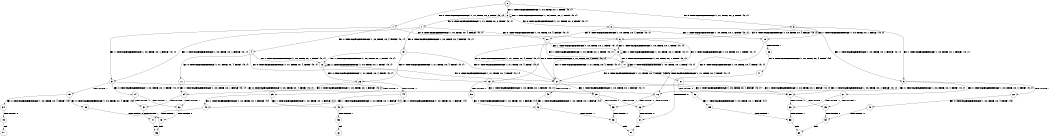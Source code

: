 digraph BCG {
size = "7, 10.5";
center = TRUE;
node [shape = circle];
0 [peripheries = 2];
0 -> 1 [label = "EX !0 !ATOMIC_EXCH_BRANCH (1, +1, TRUE, +0, 2, TRUE) !{0, 1}"];
0 -> 2 [label = "EX !1 !ATOMIC_EXCH_BRANCH (1, +0, TRUE, +0, 1, TRUE) !{0, 1}"];
0 -> 3 [label = "EX !0 !ATOMIC_EXCH_BRANCH (1, +1, TRUE, +0, 2, TRUE) !{0, 1}"];
1 -> 4 [label = "EX !0 !ATOMIC_EXCH_BRANCH (1, +0, TRUE, +0, 4, FALSE) !{0, 1}"];
1 -> 5 [label = "EX !1 !ATOMIC_EXCH_BRANCH (1, +0, TRUE, +0, 1, FALSE) !{0, 1}"];
1 -> 6 [label = "EX !0 !ATOMIC_EXCH_BRANCH (1, +0, TRUE, +0, 4, FALSE) !{0, 1}"];
2 -> 2 [label = "EX !1 !ATOMIC_EXCH_BRANCH (1, +0, TRUE, +0, 1, TRUE) !{0, 1}"];
2 -> 7 [label = "EX !0 !ATOMIC_EXCH_BRANCH (1, +1, TRUE, +0, 2, TRUE) !{0, 1}"];
2 -> 8 [label = "EX !0 !ATOMIC_EXCH_BRANCH (1, +1, TRUE, +0, 2, TRUE) !{0, 1}"];
3 -> 9 [label = "EX !1 !ATOMIC_EXCH_BRANCH (1, +0, TRUE, +0, 1, FALSE) !{0, 1}"];
3 -> 6 [label = "EX !0 !ATOMIC_EXCH_BRANCH (1, +0, TRUE, +0, 4, FALSE) !{0, 1}"];
3 -> 10 [label = "EX !1 !ATOMIC_EXCH_BRANCH (1, +0, TRUE, +0, 1, FALSE) !{0, 1}"];
4 -> 11 [label = "EX !0 !ATOMIC_EXCH_BRANCH (1, +1, TRUE, +0, 4, TRUE) !{0, 1}"];
4 -> 12 [label = "EX !1 !ATOMIC_EXCH_BRANCH (1, +0, TRUE, +0, 1, TRUE) !{0, 1}"];
4 -> 13 [label = "EX !0 !ATOMIC_EXCH_BRANCH (1, +1, TRUE, +0, 4, TRUE) !{0, 1}"];
5 -> 14 [label = "EX !0 !ATOMIC_EXCH_BRANCH (1, +0, TRUE, +0, 4, TRUE) !{0, 1}"];
5 -> 15 [label = "TERMINATE !1"];
5 -> 16 [label = "EX !0 !ATOMIC_EXCH_BRANCH (1, +0, TRUE, +0, 4, TRUE) !{0, 1}"];
6 -> 17 [label = "EX !1 !ATOMIC_EXCH_BRANCH (1, +0, TRUE, +0, 1, TRUE) !{0, 1}"];
6 -> 13 [label = "EX !0 !ATOMIC_EXCH_BRANCH (1, +1, TRUE, +0, 4, TRUE) !{0, 1}"];
6 -> 18 [label = "EX !1 !ATOMIC_EXCH_BRANCH (1, +0, TRUE, +0, 1, TRUE) !{0, 1}"];
7 -> 19 [label = "EX !0 !ATOMIC_EXCH_BRANCH (1, +0, TRUE, +0, 4, FALSE) !{0, 1}"];
7 -> 5 [label = "EX !1 !ATOMIC_EXCH_BRANCH (1, +0, TRUE, +0, 1, FALSE) !{0, 1}"];
7 -> 20 [label = "EX !0 !ATOMIC_EXCH_BRANCH (1, +0, TRUE, +0, 4, FALSE) !{0, 1}"];
8 -> 9 [label = "EX !1 !ATOMIC_EXCH_BRANCH (1, +0, TRUE, +0, 1, FALSE) !{0, 1}"];
8 -> 20 [label = "EX !0 !ATOMIC_EXCH_BRANCH (1, +0, TRUE, +0, 4, FALSE) !{0, 1}"];
8 -> 10 [label = "EX !1 !ATOMIC_EXCH_BRANCH (1, +0, TRUE, +0, 1, FALSE) !{0, 1}"];
9 -> 21 [label = "EX !0 !ATOMIC_EXCH_BRANCH (1, +0, TRUE, +0, 4, TRUE) !{0, 1}"];
9 -> 22 [label = "TERMINATE !1"];
9 -> 16 [label = "EX !0 !ATOMIC_EXCH_BRANCH (1, +0, TRUE, +0, 4, TRUE) !{0, 1}"];
10 -> 16 [label = "EX !0 !ATOMIC_EXCH_BRANCH (1, +0, TRUE, +0, 4, TRUE) !{0, 1}"];
10 -> 23 [label = "TERMINATE !1"];
11 -> 24 [label = "EX !1 !ATOMIC_EXCH_BRANCH (1, +0, TRUE, +0, 1, FALSE) !{0, 1}"];
11 -> 25 [label = "TERMINATE !0"];
12 -> 26 [label = "EX !0 !ATOMIC_EXCH_BRANCH (1, +1, TRUE, +0, 4, TRUE) !{0, 1}"];
12 -> 12 [label = "EX !1 !ATOMIC_EXCH_BRANCH (1, +0, TRUE, +0, 1, TRUE) !{0, 1}"];
12 -> 27 [label = "EX !0 !ATOMIC_EXCH_BRANCH (1, +1, TRUE, +0, 4, TRUE) !{0, 1}"];
13 -> 28 [label = "EX !1 !ATOMIC_EXCH_BRANCH (1, +0, TRUE, +0, 1, FALSE) !{0, 1}"];
13 -> 29 [label = "EX !1 !ATOMIC_EXCH_BRANCH (1, +0, TRUE, +0, 1, FALSE) !{0, 1}"];
13 -> 30 [label = "TERMINATE !0"];
14 -> 31 [label = "TERMINATE !0"];
14 -> 32 [label = "TERMINATE !1"];
15 -> 33 [label = "EX !0 !ATOMIC_EXCH_BRANCH (1, +0, TRUE, +0, 4, TRUE) !{0}"];
15 -> 34 [label = "EX !0 !ATOMIC_EXCH_BRANCH (1, +0, TRUE, +0, 4, TRUE) !{0}"];
16 -> 35 [label = "TERMINATE !0"];
16 -> 36 [label = "TERMINATE !1"];
17 -> 37 [label = "EX !0 !ATOMIC_EXCH_BRANCH (1, +1, TRUE, +0, 4, TRUE) !{0, 1}"];
17 -> 17 [label = "EX !1 !ATOMIC_EXCH_BRANCH (1, +0, TRUE, +0, 1, TRUE) !{0, 1}"];
17 -> 27 [label = "EX !0 !ATOMIC_EXCH_BRANCH (1, +1, TRUE, +0, 4, TRUE) !{0, 1}"];
18 -> 17 [label = "EX !1 !ATOMIC_EXCH_BRANCH (1, +0, TRUE, +0, 1, TRUE) !{0, 1}"];
18 -> 27 [label = "EX !0 !ATOMIC_EXCH_BRANCH (1, +1, TRUE, +0, 4, TRUE) !{0, 1}"];
18 -> 18 [label = "EX !1 !ATOMIC_EXCH_BRANCH (1, +0, TRUE, +0, 1, TRUE) !{0, 1}"];
19 -> 26 [label = "EX !0 !ATOMIC_EXCH_BRANCH (1, +1, TRUE, +0, 4, TRUE) !{0, 1}"];
19 -> 12 [label = "EX !1 !ATOMIC_EXCH_BRANCH (1, +0, TRUE, +0, 1, TRUE) !{0, 1}"];
19 -> 27 [label = "EX !0 !ATOMIC_EXCH_BRANCH (1, +1, TRUE, +0, 4, TRUE) !{0, 1}"];
20 -> 17 [label = "EX !1 !ATOMIC_EXCH_BRANCH (1, +0, TRUE, +0, 1, TRUE) !{0, 1}"];
20 -> 27 [label = "EX !0 !ATOMIC_EXCH_BRANCH (1, +1, TRUE, +0, 4, TRUE) !{0, 1}"];
20 -> 18 [label = "EX !1 !ATOMIC_EXCH_BRANCH (1, +0, TRUE, +0, 1, TRUE) !{0, 1}"];
21 -> 38 [label = "TERMINATE !0"];
21 -> 39 [label = "TERMINATE !1"];
22 -> 40 [label = "EX !0 !ATOMIC_EXCH_BRANCH (1, +0, TRUE, +0, 4, TRUE) !{0}"];
23 -> 41 [label = "EX !0 !ATOMIC_EXCH_BRANCH (1, +0, TRUE, +0, 4, TRUE) !{0}"];
24 -> 31 [label = "TERMINATE !0"];
24 -> 32 [label = "TERMINATE !1"];
25 -> 42 [label = "EX !1 !ATOMIC_EXCH_BRANCH (1, +0, TRUE, +0, 1, FALSE) !{1}"];
25 -> 43 [label = "EX !1 !ATOMIC_EXCH_BRANCH (1, +0, TRUE, +0, 1, FALSE) !{1}"];
26 -> 24 [label = "EX !1 !ATOMIC_EXCH_BRANCH (1, +0, TRUE, +0, 1, FALSE) !{0, 1}"];
26 -> 44 [label = "TERMINATE !0"];
27 -> 28 [label = "EX !1 !ATOMIC_EXCH_BRANCH (1, +0, TRUE, +0, 1, FALSE) !{0, 1}"];
27 -> 29 [label = "EX !1 !ATOMIC_EXCH_BRANCH (1, +0, TRUE, +0, 1, FALSE) !{0, 1}"];
27 -> 45 [label = "TERMINATE !0"];
28 -> 38 [label = "TERMINATE !0"];
28 -> 39 [label = "TERMINATE !1"];
29 -> 35 [label = "TERMINATE !0"];
29 -> 36 [label = "TERMINATE !1"];
30 -> 46 [label = "EX !1 !ATOMIC_EXCH_BRANCH (1, +0, TRUE, +0, 1, FALSE) !{1}"];
31 -> 47 [label = "TERMINATE !1"];
32 -> 48 [label = "TERMINATE !0"];
33 -> 48 [label = "TERMINATE !0"];
34 -> 49 [label = "TERMINATE !0"];
35 -> 50 [label = "TERMINATE !1"];
36 -> 51 [label = "TERMINATE !0"];
37 -> 28 [label = "EX !1 !ATOMIC_EXCH_BRANCH (1, +0, TRUE, +0, 1, FALSE) !{0, 1}"];
37 -> 52 [label = "TERMINATE !0"];
38 -> 53 [label = "TERMINATE !1"];
39 -> 54 [label = "TERMINATE !0"];
40 -> 54 [label = "TERMINATE !0"];
41 -> 51 [label = "TERMINATE !0"];
42 -> 47 [label = "TERMINATE !1"];
43 -> 55 [label = "TERMINATE !1"];
44 -> 42 [label = "EX !1 !ATOMIC_EXCH_BRANCH (1, +0, TRUE, +0, 1, FALSE) !{1}"];
44 -> 43 [label = "EX !1 !ATOMIC_EXCH_BRANCH (1, +0, TRUE, +0, 1, FALSE) !{1}"];
45 -> 46 [label = "EX !1 !ATOMIC_EXCH_BRANCH (1, +0, TRUE, +0, 1, FALSE) !{1}"];
46 -> 50 [label = "TERMINATE !1"];
47 -> 56 [label = "exit"];
48 -> 56 [label = "exit"];
49 -> 57 [label = "exit"];
50 -> 58 [label = "exit"];
51 -> 58 [label = "exit"];
52 -> 59 [label = "EX !1 !ATOMIC_EXCH_BRANCH (1, +0, TRUE, +0, 1, FALSE) !{1}"];
53 -> 60 [label = "exit"];
54 -> 60 [label = "exit"];
55 -> 61 [label = "exit"];
59 -> 53 [label = "TERMINATE !1"];
}
